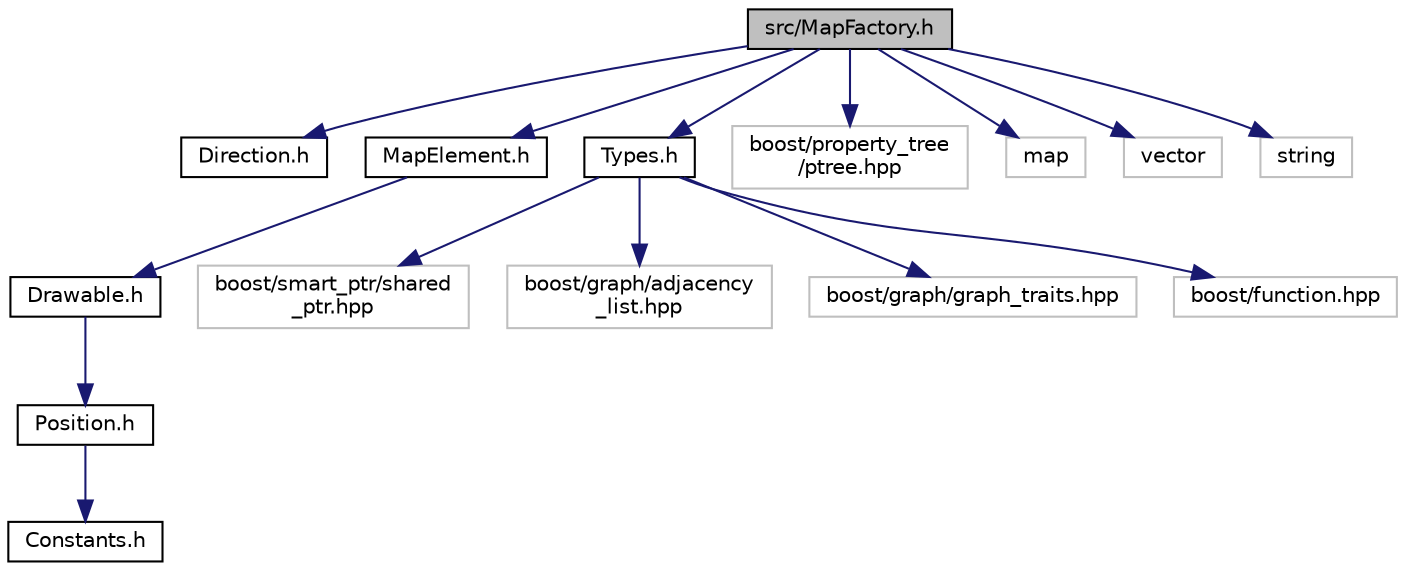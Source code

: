 digraph "src/MapFactory.h"
{
  edge [fontname="Helvetica",fontsize="10",labelfontname="Helvetica",labelfontsize="10"];
  node [fontname="Helvetica",fontsize="10",shape=record];
  Node1 [label="src/MapFactory.h",height=0.2,width=0.4,color="black", fillcolor="grey75", style="filled" fontcolor="black"];
  Node1 -> Node2 [color="midnightblue",fontsize="10",style="solid",fontname="Helvetica"];
  Node2 [label="Direction.h",height=0.2,width=0.4,color="black", fillcolor="white", style="filled",URL="$_direction_8h.html"];
  Node1 -> Node3 [color="midnightblue",fontsize="10",style="solid",fontname="Helvetica"];
  Node3 [label="MapElement.h",height=0.2,width=0.4,color="black", fillcolor="white", style="filled",URL="$_map_element_8h.html"];
  Node3 -> Node4 [color="midnightblue",fontsize="10",style="solid",fontname="Helvetica"];
  Node4 [label="Drawable.h",height=0.2,width=0.4,color="black", fillcolor="white", style="filled",URL="$_drawable_8h.html"];
  Node4 -> Node5 [color="midnightblue",fontsize="10",style="solid",fontname="Helvetica"];
  Node5 [label="Position.h",height=0.2,width=0.4,color="black", fillcolor="white", style="filled",URL="$_position_8h.html"];
  Node5 -> Node6 [color="midnightblue",fontsize="10",style="solid",fontname="Helvetica"];
  Node6 [label="Constants.h",height=0.2,width=0.4,color="black", fillcolor="white", style="filled",URL="$_constants_8h.html"];
  Node1 -> Node7 [color="midnightblue",fontsize="10",style="solid",fontname="Helvetica"];
  Node7 [label="Types.h",height=0.2,width=0.4,color="black", fillcolor="white", style="filled",URL="$_types_8h.html"];
  Node7 -> Node8 [color="midnightblue",fontsize="10",style="solid",fontname="Helvetica"];
  Node8 [label="boost/smart_ptr/shared\l_ptr.hpp",height=0.2,width=0.4,color="grey75", fillcolor="white", style="filled"];
  Node7 -> Node9 [color="midnightblue",fontsize="10",style="solid",fontname="Helvetica"];
  Node9 [label="boost/graph/adjacency\l_list.hpp",height=0.2,width=0.4,color="grey75", fillcolor="white", style="filled"];
  Node7 -> Node10 [color="midnightblue",fontsize="10",style="solid",fontname="Helvetica"];
  Node10 [label="boost/graph/graph_traits.hpp",height=0.2,width=0.4,color="grey75", fillcolor="white", style="filled"];
  Node7 -> Node11 [color="midnightblue",fontsize="10",style="solid",fontname="Helvetica"];
  Node11 [label="boost/function.hpp",height=0.2,width=0.4,color="grey75", fillcolor="white", style="filled"];
  Node1 -> Node12 [color="midnightblue",fontsize="10",style="solid",fontname="Helvetica"];
  Node12 [label="boost/property_tree\l/ptree.hpp",height=0.2,width=0.4,color="grey75", fillcolor="white", style="filled"];
  Node1 -> Node13 [color="midnightblue",fontsize="10",style="solid",fontname="Helvetica"];
  Node13 [label="map",height=0.2,width=0.4,color="grey75", fillcolor="white", style="filled"];
  Node1 -> Node14 [color="midnightblue",fontsize="10",style="solid",fontname="Helvetica"];
  Node14 [label="vector",height=0.2,width=0.4,color="grey75", fillcolor="white", style="filled"];
  Node1 -> Node15 [color="midnightblue",fontsize="10",style="solid",fontname="Helvetica"];
  Node15 [label="string",height=0.2,width=0.4,color="grey75", fillcolor="white", style="filled"];
}
